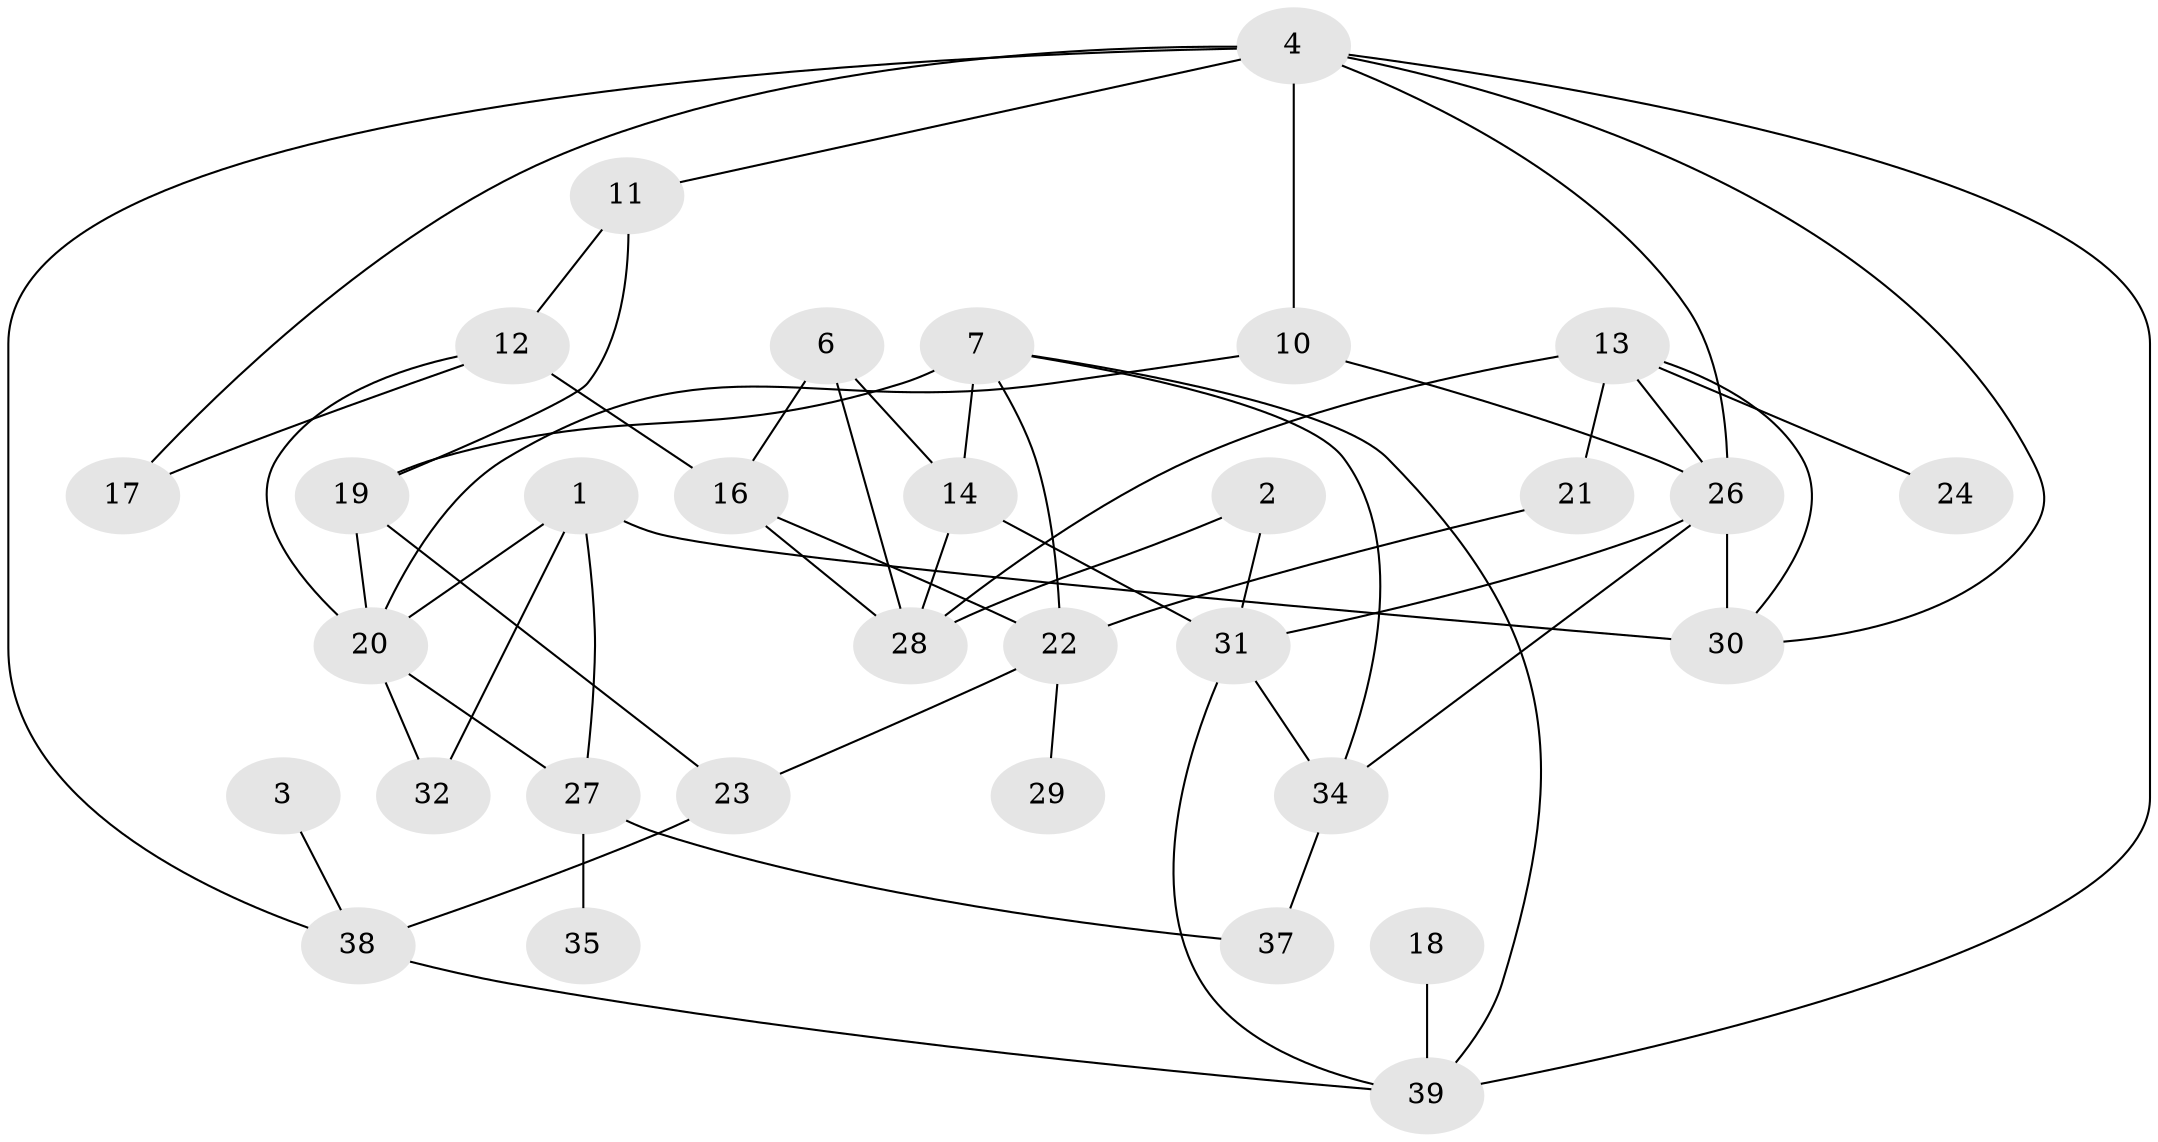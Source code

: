 // original degree distribution, {3: 0.22077922077922077, 2: 0.2597402597402597, 4: 0.16883116883116883, 0: 0.06493506493506493, 1: 0.18181818181818182, 7: 0.012987012987012988, 5: 0.07792207792207792, 6: 0.012987012987012988}
// Generated by graph-tools (version 1.1) at 2025/33/03/09/25 02:33:33]
// undirected, 32 vertices, 56 edges
graph export_dot {
graph [start="1"]
  node [color=gray90,style=filled];
  1;
  2;
  3;
  4;
  6;
  7;
  10;
  11;
  12;
  13;
  14;
  16;
  17;
  18;
  19;
  20;
  21;
  22;
  23;
  24;
  26;
  27;
  28;
  29;
  30;
  31;
  32;
  34;
  35;
  37;
  38;
  39;
  1 -- 20 [weight=1.0];
  1 -- 27 [weight=1.0];
  1 -- 30 [weight=2.0];
  1 -- 32 [weight=1.0];
  2 -- 28 [weight=1.0];
  2 -- 31 [weight=1.0];
  3 -- 38 [weight=1.0];
  4 -- 10 [weight=1.0];
  4 -- 11 [weight=1.0];
  4 -- 17 [weight=1.0];
  4 -- 26 [weight=1.0];
  4 -- 30 [weight=1.0];
  4 -- 38 [weight=1.0];
  4 -- 39 [weight=1.0];
  6 -- 14 [weight=1.0];
  6 -- 16 [weight=1.0];
  6 -- 28 [weight=1.0];
  7 -- 14 [weight=1.0];
  7 -- 19 [weight=3.0];
  7 -- 22 [weight=1.0];
  7 -- 34 [weight=1.0];
  7 -- 39 [weight=1.0];
  10 -- 20 [weight=1.0];
  10 -- 26 [weight=1.0];
  11 -- 12 [weight=1.0];
  11 -- 19 [weight=1.0];
  12 -- 16 [weight=2.0];
  12 -- 17 [weight=1.0];
  12 -- 20 [weight=1.0];
  13 -- 21 [weight=1.0];
  13 -- 24 [weight=1.0];
  13 -- 26 [weight=1.0];
  13 -- 28 [weight=1.0];
  13 -- 30 [weight=1.0];
  14 -- 28 [weight=1.0];
  14 -- 31 [weight=2.0];
  16 -- 22 [weight=1.0];
  16 -- 28 [weight=1.0];
  18 -- 39 [weight=1.0];
  19 -- 20 [weight=1.0];
  19 -- 23 [weight=2.0];
  20 -- 27 [weight=1.0];
  20 -- 32 [weight=1.0];
  21 -- 22 [weight=1.0];
  22 -- 23 [weight=1.0];
  22 -- 29 [weight=1.0];
  23 -- 38 [weight=1.0];
  26 -- 30 [weight=1.0];
  26 -- 31 [weight=1.0];
  26 -- 34 [weight=1.0];
  27 -- 35 [weight=1.0];
  27 -- 37 [weight=1.0];
  31 -- 34 [weight=1.0];
  31 -- 39 [weight=1.0];
  34 -- 37 [weight=1.0];
  38 -- 39 [weight=1.0];
}
